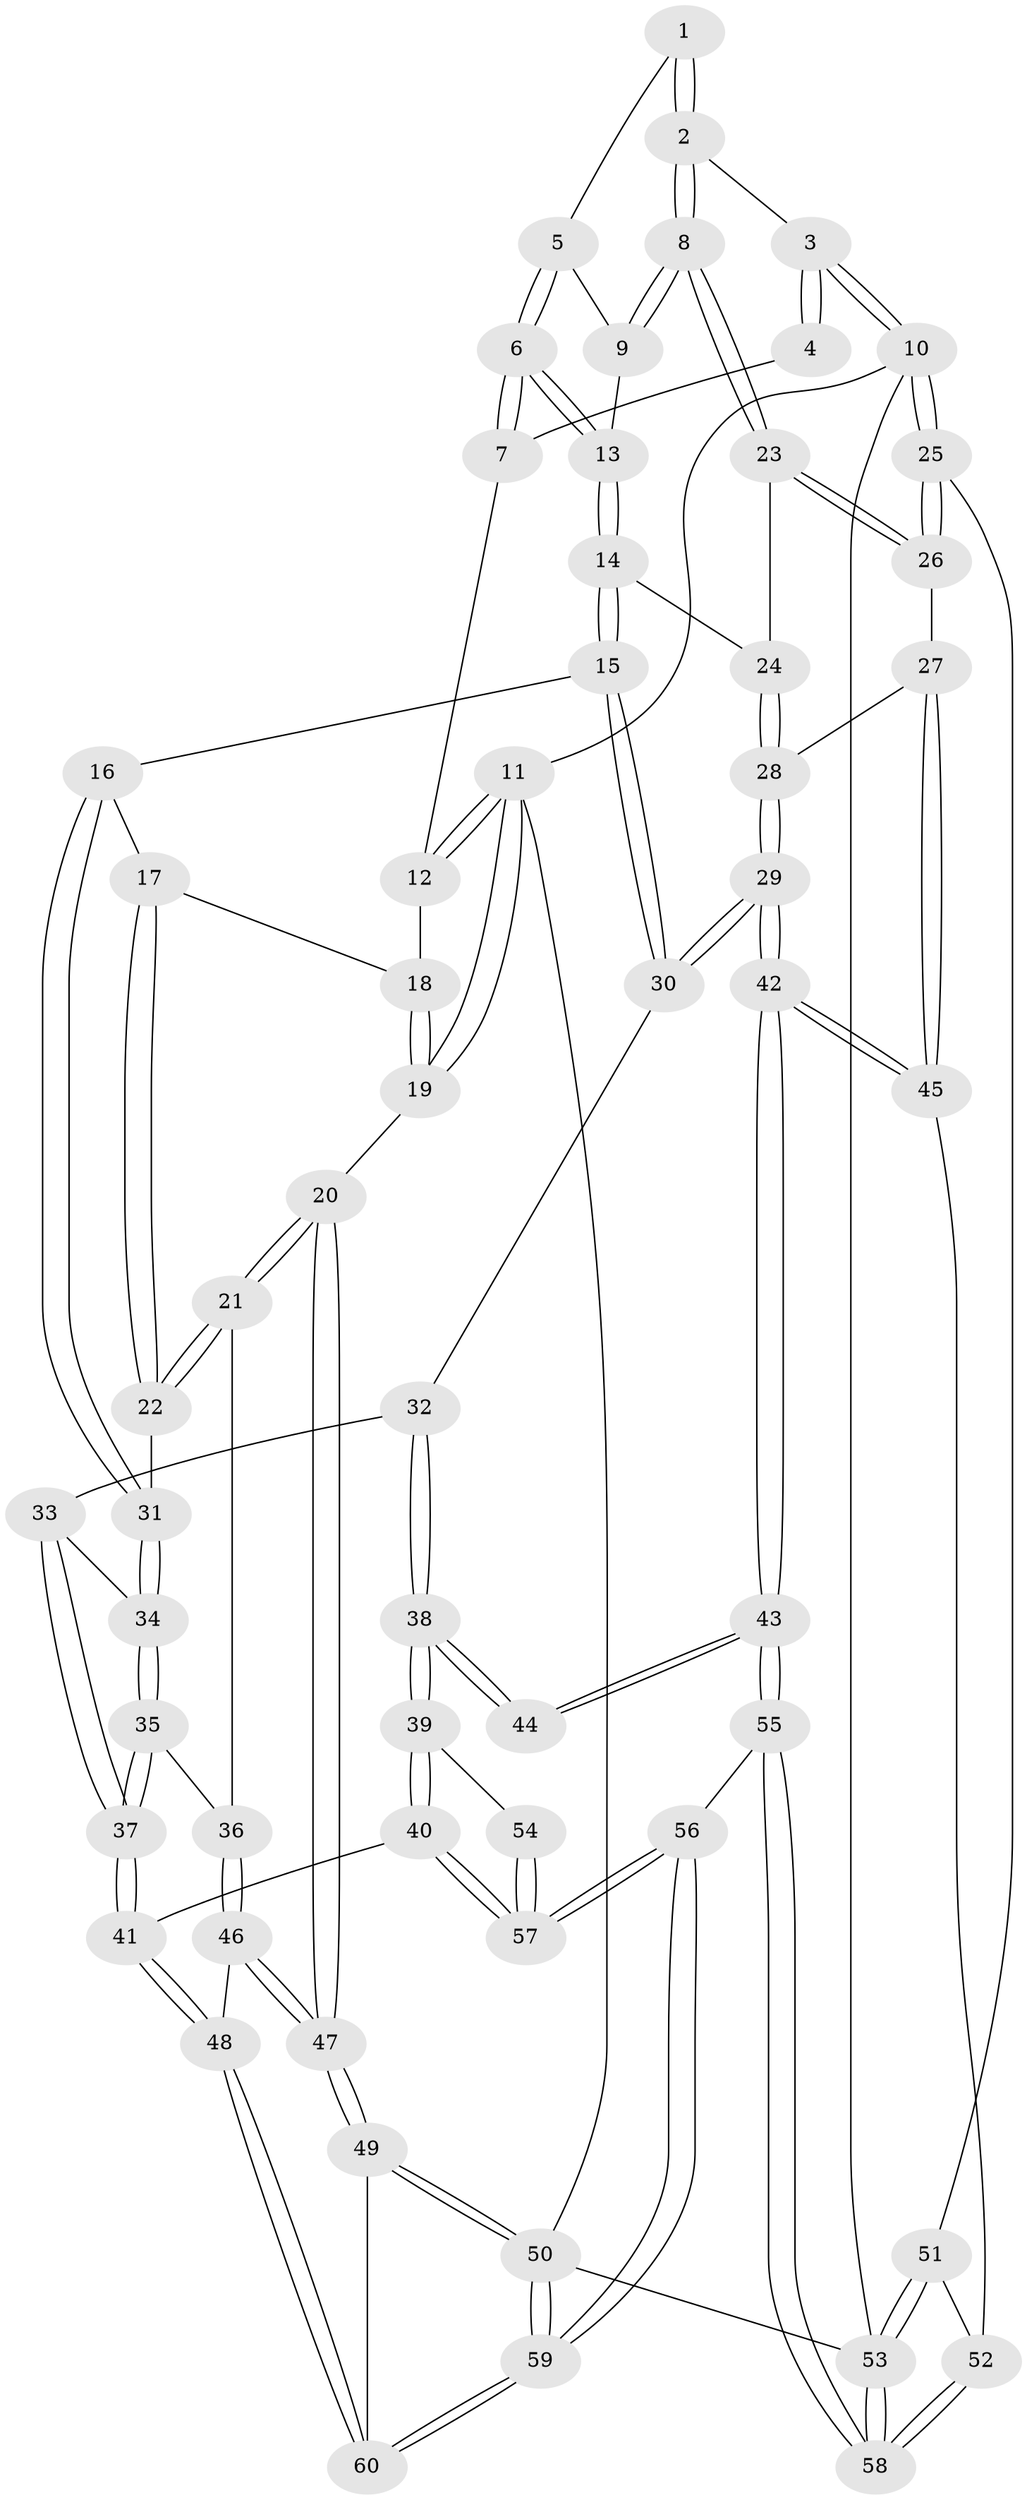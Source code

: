 // coarse degree distribution, {3: 0.09090909090909091, 6: 0.12121212121212122, 4: 0.3333333333333333, 5: 0.42424242424242425, 7: 0.030303030303030304}
// Generated by graph-tools (version 1.1) at 2025/52/02/27/25 19:52:44]
// undirected, 60 vertices, 147 edges
graph export_dot {
graph [start="1"]
  node [color=gray90,style=filled];
  1 [pos="+0.6138590772980179+0"];
  2 [pos="+0.7810909172725612+0.1976050813008332"];
  3 [pos="+1+0"];
  4 [pos="+0.5772265264243904+0"];
  5 [pos="+0.5947783662614797+0.09700853507153384"];
  6 [pos="+0.4320784289185186+0.10340160054425619"];
  7 [pos="+0.3256781924083432+0"];
  8 [pos="+0.7490383872648019+0.2727402897313381"];
  9 [pos="+0.6157391700533009+0.1499032443795866"];
  10 [pos="+1+0"];
  11 [pos="+0+0"];
  12 [pos="+0.2850100668814744+0"];
  13 [pos="+0.44319002813463415+0.16717234856152763"];
  14 [pos="+0.4269971154603162+0.34239742550224544"];
  15 [pos="+0.391839629925264+0.36597582224474023"];
  16 [pos="+0.3627494791412514+0.36328812640158037"];
  17 [pos="+0.19348116640454185+0.09263718107007286"];
  18 [pos="+0.1983513413712182+0.020140017701926544"];
  19 [pos="+0+0.19543071511551052"];
  20 [pos="+0+0.4378576800877458"];
  21 [pos="+0+0.4395259372080049"];
  22 [pos="+0+0.43238563615095593"];
  23 [pos="+0.7484142299711557+0.28034110729879874"];
  24 [pos="+0.646339505809332+0.34443053309806254"];
  25 [pos="+1+0.5133022920774328"];
  26 [pos="+1+0.511969142711957"];
  27 [pos="+0.7517783156183575+0.6428877785393989"];
  28 [pos="+0.6560787919518337+0.6152862000470936"];
  29 [pos="+0.5751844687122915+0.6508632011153651"];
  30 [pos="+0.4420271643881565+0.6238964806916284"];
  31 [pos="+0.07119052860362646+0.4517107575539056"];
  32 [pos="+0.4419225178383532+0.6239902075226875"];
  33 [pos="+0.4228047342968969+0.6278511773846802"];
  34 [pos="+0.22382945088244446+0.6458285206414313"];
  35 [pos="+0.21805545438180762+0.6770322641013071"];
  36 [pos="+0.09549786276296655+0.7427667403217809"];
  37 [pos="+0.24362106239532003+0.8186323454389123"];
  38 [pos="+0.4224992871564065+0.7239388254548034"];
  39 [pos="+0.30384794260637554+0.8543036104292977"];
  40 [pos="+0.26914300558444454+0.8660139400737684"];
  41 [pos="+0.24493958887649356+0.8589392750814963"];
  42 [pos="+0.592941438969761+0.8972303390204912"];
  43 [pos="+0.584240087069007+0.9194353764042368"];
  44 [pos="+0.4794626934338001+0.8681181118135513"];
  45 [pos="+0.7666493136620999+0.7828779650922006"];
  46 [pos="+0.08493014232005391+0.8140583432876425"];
  47 [pos="+0+0.7397806131098356"];
  48 [pos="+0.15410604611480153+0.8990880183630098"];
  49 [pos="+0+0.8867032349626819"];
  50 [pos="+0+1"];
  51 [pos="+1+0.6128098909517317"];
  52 [pos="+0.852908435342557+0.859684340019085"];
  53 [pos="+1+1"];
  54 [pos="+0.43163203739163336+0.8738659539598542"];
  55 [pos="+0.6433854057271637+1"];
  56 [pos="+0.44700938575828564+1"];
  57 [pos="+0.3614366489787148+1"];
  58 [pos="+0.893124887785286+1"];
  59 [pos="+0.07974345963181363+1"];
  60 [pos="+0.14029454426914842+0.9246595149836928"];
  1 -- 2;
  1 -- 2;
  1 -- 5;
  2 -- 3;
  2 -- 8;
  2 -- 8;
  3 -- 4;
  3 -- 4;
  3 -- 10;
  3 -- 10;
  4 -- 7;
  5 -- 6;
  5 -- 6;
  5 -- 9;
  6 -- 7;
  6 -- 7;
  6 -- 13;
  6 -- 13;
  7 -- 12;
  8 -- 9;
  8 -- 9;
  8 -- 23;
  8 -- 23;
  9 -- 13;
  10 -- 11;
  10 -- 25;
  10 -- 25;
  10 -- 53;
  11 -- 12;
  11 -- 12;
  11 -- 19;
  11 -- 19;
  11 -- 50;
  12 -- 18;
  13 -- 14;
  13 -- 14;
  14 -- 15;
  14 -- 15;
  14 -- 24;
  15 -- 16;
  15 -- 30;
  15 -- 30;
  16 -- 17;
  16 -- 31;
  16 -- 31;
  17 -- 18;
  17 -- 22;
  17 -- 22;
  18 -- 19;
  18 -- 19;
  19 -- 20;
  20 -- 21;
  20 -- 21;
  20 -- 47;
  20 -- 47;
  21 -- 22;
  21 -- 22;
  21 -- 36;
  22 -- 31;
  23 -- 24;
  23 -- 26;
  23 -- 26;
  24 -- 28;
  24 -- 28;
  25 -- 26;
  25 -- 26;
  25 -- 51;
  26 -- 27;
  27 -- 28;
  27 -- 45;
  27 -- 45;
  28 -- 29;
  28 -- 29;
  29 -- 30;
  29 -- 30;
  29 -- 42;
  29 -- 42;
  30 -- 32;
  31 -- 34;
  31 -- 34;
  32 -- 33;
  32 -- 38;
  32 -- 38;
  33 -- 34;
  33 -- 37;
  33 -- 37;
  34 -- 35;
  34 -- 35;
  35 -- 36;
  35 -- 37;
  35 -- 37;
  36 -- 46;
  36 -- 46;
  37 -- 41;
  37 -- 41;
  38 -- 39;
  38 -- 39;
  38 -- 44;
  38 -- 44;
  39 -- 40;
  39 -- 40;
  39 -- 54;
  40 -- 41;
  40 -- 57;
  40 -- 57;
  41 -- 48;
  41 -- 48;
  42 -- 43;
  42 -- 43;
  42 -- 45;
  42 -- 45;
  43 -- 44;
  43 -- 44;
  43 -- 55;
  43 -- 55;
  45 -- 52;
  46 -- 47;
  46 -- 47;
  46 -- 48;
  47 -- 49;
  47 -- 49;
  48 -- 60;
  48 -- 60;
  49 -- 50;
  49 -- 50;
  49 -- 60;
  50 -- 59;
  50 -- 59;
  50 -- 53;
  51 -- 52;
  51 -- 53;
  51 -- 53;
  52 -- 58;
  52 -- 58;
  53 -- 58;
  53 -- 58;
  54 -- 57;
  54 -- 57;
  55 -- 56;
  55 -- 58;
  55 -- 58;
  56 -- 57;
  56 -- 57;
  56 -- 59;
  56 -- 59;
  59 -- 60;
  59 -- 60;
}
